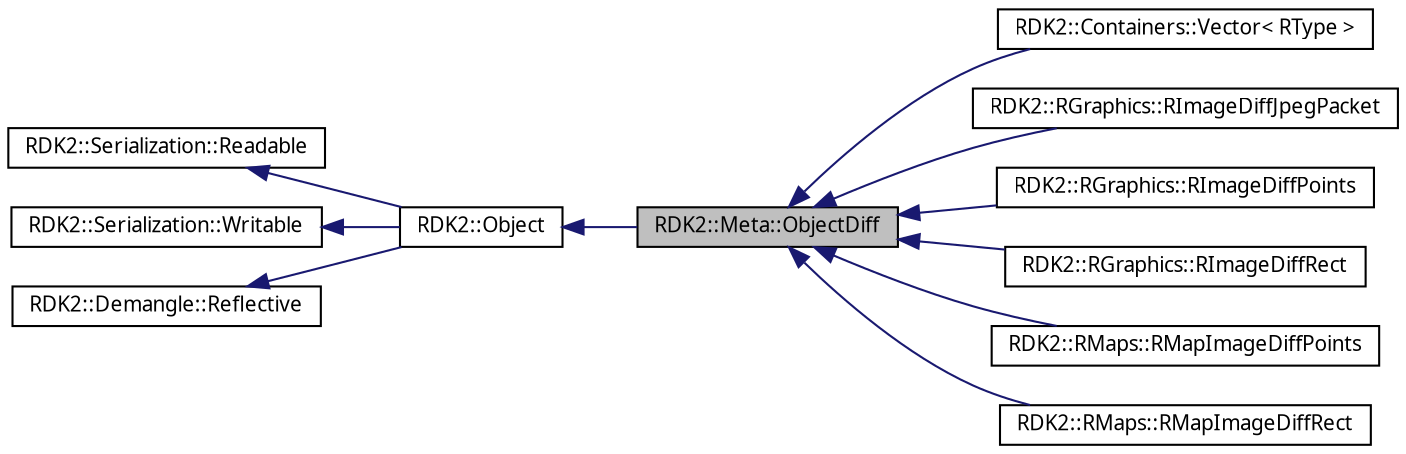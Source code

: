 digraph G
{
  edge [fontname="FreeSans.ttf",fontsize=10,labelfontname="FreeSans.ttf",labelfontsize=10];
  node [fontname="FreeSans.ttf",fontsize=10,shape=record];
  rankdir=LR;
  Node1 [label="RDK2::Meta::ObjectDiff",height=0.2,width=0.4,color="black", fillcolor="grey75", style="filled" fontcolor="black"];
  Node2 -> Node1 [dir=back,color="midnightblue",fontsize=10,style="solid",fontname="FreeSans.ttf"];
  Node2 [label="RDK2::Object",height=0.2,width=0.4,color="black", fillcolor="white", style="filled",URL="$class_r_d_k2_1_1_object.html"];
  Node3 -> Node2 [dir=back,color="midnightblue",fontsize=10,style="solid",fontname="FreeSans.ttf"];
  Node3 [label="RDK2::Serialization::Readable",height=0.2,width=0.4,color="black", fillcolor="white", style="filled",URL="$class_r_d_k2_1_1_serialization_1_1_readable.html",tooltip="A Readable object is one that implements a deserialization procedure."];
  Node4 -> Node2 [dir=back,color="midnightblue",fontsize=10,style="solid",fontname="FreeSans.ttf"];
  Node4 [label="RDK2::Serialization::Writable",height=0.2,width=0.4,color="black", fillcolor="white", style="filled",URL="$class_r_d_k2_1_1_serialization_1_1_writable.html"];
  Node5 -> Node2 [dir=back,color="midnightblue",fontsize=10,style="solid",fontname="FreeSans.ttf"];
  Node5 [label="RDK2::Demangle::Reflective",height=0.2,width=0.4,color="black", fillcolor="white", style="filled",URL="$struct_r_d_k2_1_1_demangle_1_1_reflective.html"];
  Node1 -> Node6 [dir=back,color="midnightblue",fontsize=10,style="solid",fontname="FreeSans.ttf"];
  Node6 [label="RDK2::Containers::Vector\< RType \>",height=0.2,width=0.4,color="black", fillcolor="white", style="filled",URL="$class_r_d_k2_1_1_containers_1_1_vector.html",tooltip="Il vero container e&#39; un membro: e&#39; piu&#39; facile fare tutto in modo corretto..."];
  Node1 -> Node7 [dir=back,color="midnightblue",fontsize=10,style="solid",fontname="FreeSans.ttf"];
  Node7 [label="RDK2::RGraphics::RImageDiffJpegPacket",height=0.2,width=0.4,color="black", fillcolor="white", style="filled",URL="$struct_r_d_k2_1_1_r_graphics_1_1_r_image_diff_jpeg_packet.html"];
  Node1 -> Node8 [dir=back,color="midnightblue",fontsize=10,style="solid",fontname="FreeSans.ttf"];
  Node8 [label="RDK2::RGraphics::RImageDiffPoints",height=0.2,width=0.4,color="black", fillcolor="white", style="filled",URL="$struct_r_d_k2_1_1_r_graphics_1_1_r_image_diff_points.html"];
  Node1 -> Node9 [dir=back,color="midnightblue",fontsize=10,style="solid",fontname="FreeSans.ttf"];
  Node9 [label="RDK2::RGraphics::RImageDiffRect",height=0.2,width=0.4,color="black", fillcolor="white", style="filled",URL="$class_r_d_k2_1_1_r_graphics_1_1_r_image_diff_rect.html"];
  Node1 -> Node10 [dir=back,color="midnightblue",fontsize=10,style="solid",fontname="FreeSans.ttf"];
  Node10 [label="RDK2::RMaps::RMapImageDiffPoints",height=0.2,width=0.4,color="black", fillcolor="white", style="filled",URL="$struct_r_d_k2_1_1_r_maps_1_1_r_map_image_diff_points.html"];
  Node1 -> Node11 [dir=back,color="midnightblue",fontsize=10,style="solid",fontname="FreeSans.ttf"];
  Node11 [label="RDK2::RMaps::RMapImageDiffRect",height=0.2,width=0.4,color="black", fillcolor="white", style="filled",URL="$struct_r_d_k2_1_1_r_maps_1_1_r_map_image_diff_rect.html"];
}
